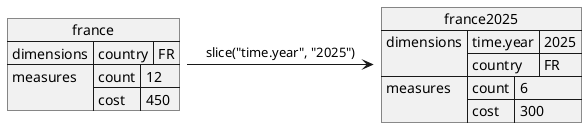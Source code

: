 @startuml

json france {
    "dimensions": {
        "country":"FR"
    }
    ,
    "measures": {
        "count": 12,
        "cost": 450
    }
}

json france2025 {
    "dimensions": {
        "time.year":"2025",
        "country":"FR"
    }
    ,
    "measures": {
        "count": 6,
        "cost": 300
    }
}



france -> france2025 : slice("time.year", "2025")

@endu
